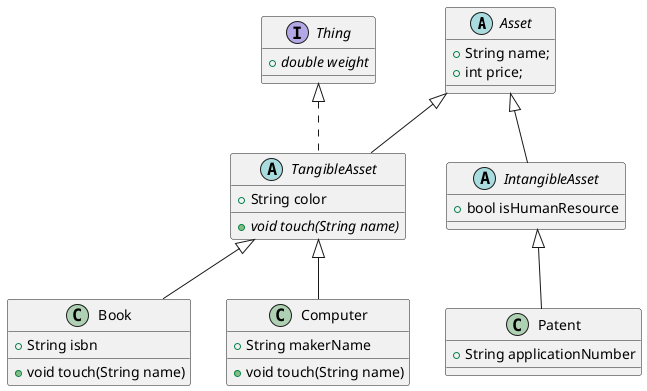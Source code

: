 @startuml
abstract class Asset{
+ String name;
+ int price;
}

interface Thing{
+ {abstract}double weight
}

abstract class TangibleAsset extends Asset implements Thing{
+ String color
+ {abstract}void touch(String name)
}

abstract class IntangibleAsset extends Asset{
+ bool isHumanResource
}

class Book extends TangibleAsset{
+ String isbn
+ void touch(String name)
}
class Computer extends TangibleAsset{
+ String makerName
+ void touch(String name)
}
class Patent extends IntangibleAsset{
+String applicationNumber
}

@enduml